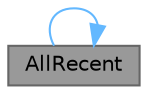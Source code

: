 digraph "AllRecent"
{
 // LATEX_PDF_SIZE
  bgcolor="transparent";
  edge [fontname=Helvetica,fontsize=10,labelfontname=Helvetica,labelfontsize=10];
  node [fontname=Helvetica,fontsize=10,shape=box,height=0.2,width=0.4];
  rankdir="LR";
  Node1 [id="Node000001",label="AllRecent",height=0.2,width=0.4,color="gray40", fillcolor="grey60", style="filled", fontcolor="black",tooltip="构造函数，初始化最近播放音乐界面"];
  Node1 -> Node1 [id="edge1_Node000001_Node000001",color="steelblue1",style="solid",tooltip=" "];
}

